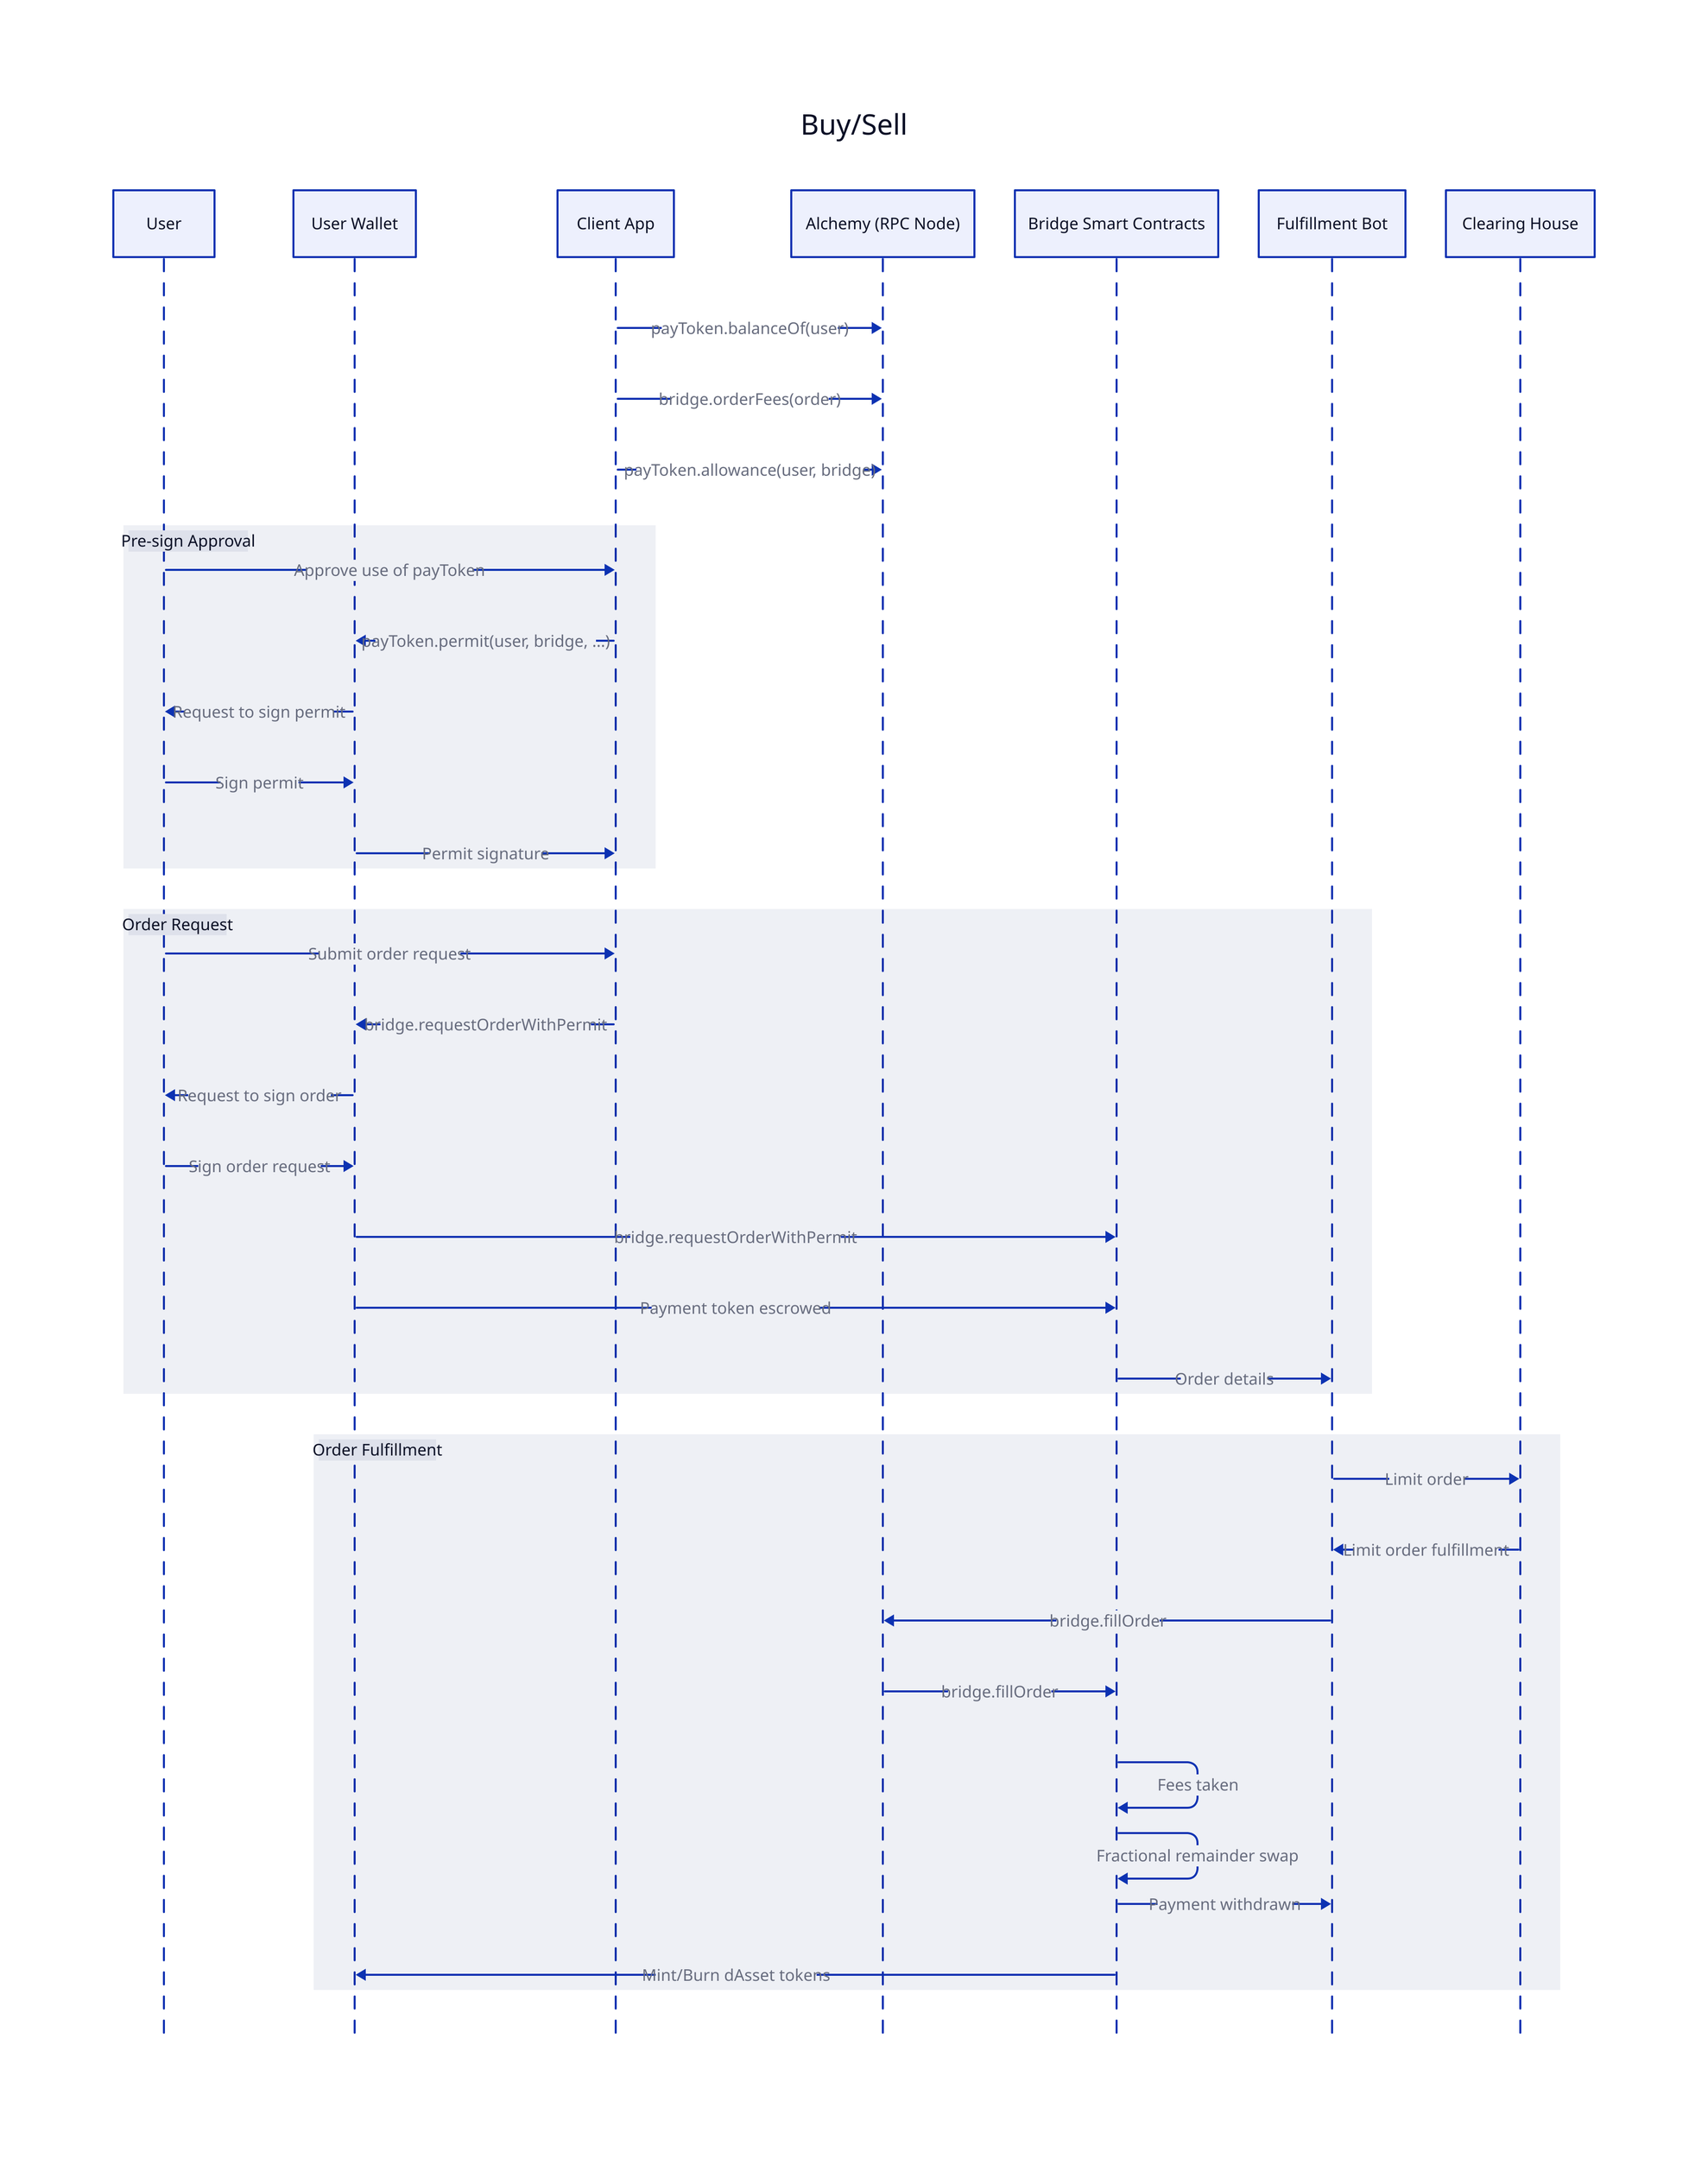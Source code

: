 Buy/Sell: {
  shape: sequence_diagram

  user: User
  wallet: User Wallet
  app: Client App
  rpc: Alchemy (RPC Node)
  contracts: Bridge Smart Contracts
  bot: Fulfillment Bot
  clearing: Clearing House

  app -> rpc: payToken.balanceOf(user)
  app -> rpc: bridge.orderFees(order)
  app -> rpc: payToken.allowance(user, bridge)
  Pre-sign Approval: {
    user -> app: Approve use of payToken
    app -> wallet: payToken.permit(user, bridge, ...)
    wallet -> user: Request to sign permit
    user -> wallet: Sign permit
    wallet -> app: Permit signature
  }
  Order Request: {
    user -> app: Submit order request
    app -> wallet: bridge.requestOrderWithPermit
    wallet -> user: Request to sign order
    user -> wallet: Sign order request
    wallet -> contracts: bridge.requestOrderWithPermit
    wallet -> contracts: Payment token escrowed
    contracts -> bot: Order details
  }
  Order Fulfillment: {
    bot -> clearing: Limit order
    clearing -> bot: Limit order fulfillment
    bot -> rpc: bridge.fillOrder
    rpc -> contracts: bridge.fillOrder
    contracts -> contracts: Fees taken
    contracts -> contracts: Fractional remainder swap
    contracts -> bot: Payment withdrawn
    contracts -> wallet: Mint/Burn dAsset tokens
  }
}
